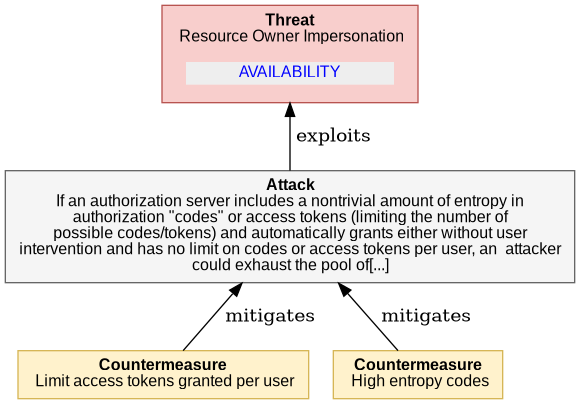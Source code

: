  

@startuml
digraph G {
rankdir="BT";
  node [shape=plaintext, fontname="Arial" fontsize="12"];
    "4_4_1_11_DOS_TOKEN_ENTROPY" [ fillcolor="#F8CECC", style=filled, shape=polygon, color="#B85450"
    label= 
    <<table border="0" cellborder="0" cellspacing="0">
     <tr><td align="center"><b>Threat</b><br/> 

Resource Owner Impersonation
</td></tr>
     <tr><td><table border="0" cellborder="0" cellspacing="8"><tr>
                ret += secObj.linkedImpactMDText()
     <td align="center" href="#OAuth2.AVAILABILITY" bgcolor="#EEEEEE"><font color="blue">AVAILABILITY</font></td>
     </tr></table></td></tr>   
   </table>>
   ];
    
"4_4_1_11_DOS_TOKEN_ENTROPY_attack" [ fillcolor="#f5f5f5", style=filled, shape=polygon, color="#666666", label =     
    <<table border="0" cellborder="0" cellspacing="0">
     <tr><td align="center"><b>Attack</b><br/>

If an authorization server includes a nontrivial amount of entropy in<br/>authorization &quot;codes&quot; or access tokens (limiting the number of<br/>possible codes/tokens) and automatically grants either without user<br/>intervention and has no limit on codes or access tokens per user, an  attacker<br/>could exhaust the pool of[...]
</td></tr>
   </table>>
    ]

"4_4_1_11_DOS_TOKEN_ENTROPY_attack" -> "4_4_1_11_DOS_TOKEN_ENTROPY"  [label = " exploits"]

    "4_4_1_11_DOS_TOKEN_ENTROPY_countermeasure0" [ 
       fillcolor="#FFF2CC", style=filled, shape=polygon, color="#D6B656", label =     
    <<table border="0" cellborder="0" cellspacing="0">
     <tr><td align="left"><b>Countermeasure</b><br/> 

Limit access tokens granted per user
</td></tr>
   </table>>
   ]

     "4_4_1_11_DOS_TOKEN_ENTROPY_countermeasure0" -> "4_4_1_11_DOS_TOKEN_ENTROPY_attack" [label = " mitigates"]

    "4_4_1_11_DOS_TOKEN_ENTROPY_countermeasure1" [ 
       fillcolor="#FFF2CC", style=filled, shape=polygon, color="#D6B656", label =     
    <<table border="0" cellborder="0" cellspacing="0">
     <tr><td align="left"><b>Countermeasure</b><br/> 

High entropy codes
</td></tr>
   </table>>
   ]

     "4_4_1_11_DOS_TOKEN_ENTROPY_countermeasure1" -> "4_4_1_11_DOS_TOKEN_ENTROPY_attack" [label = " mitigates"]

}
@enduml

